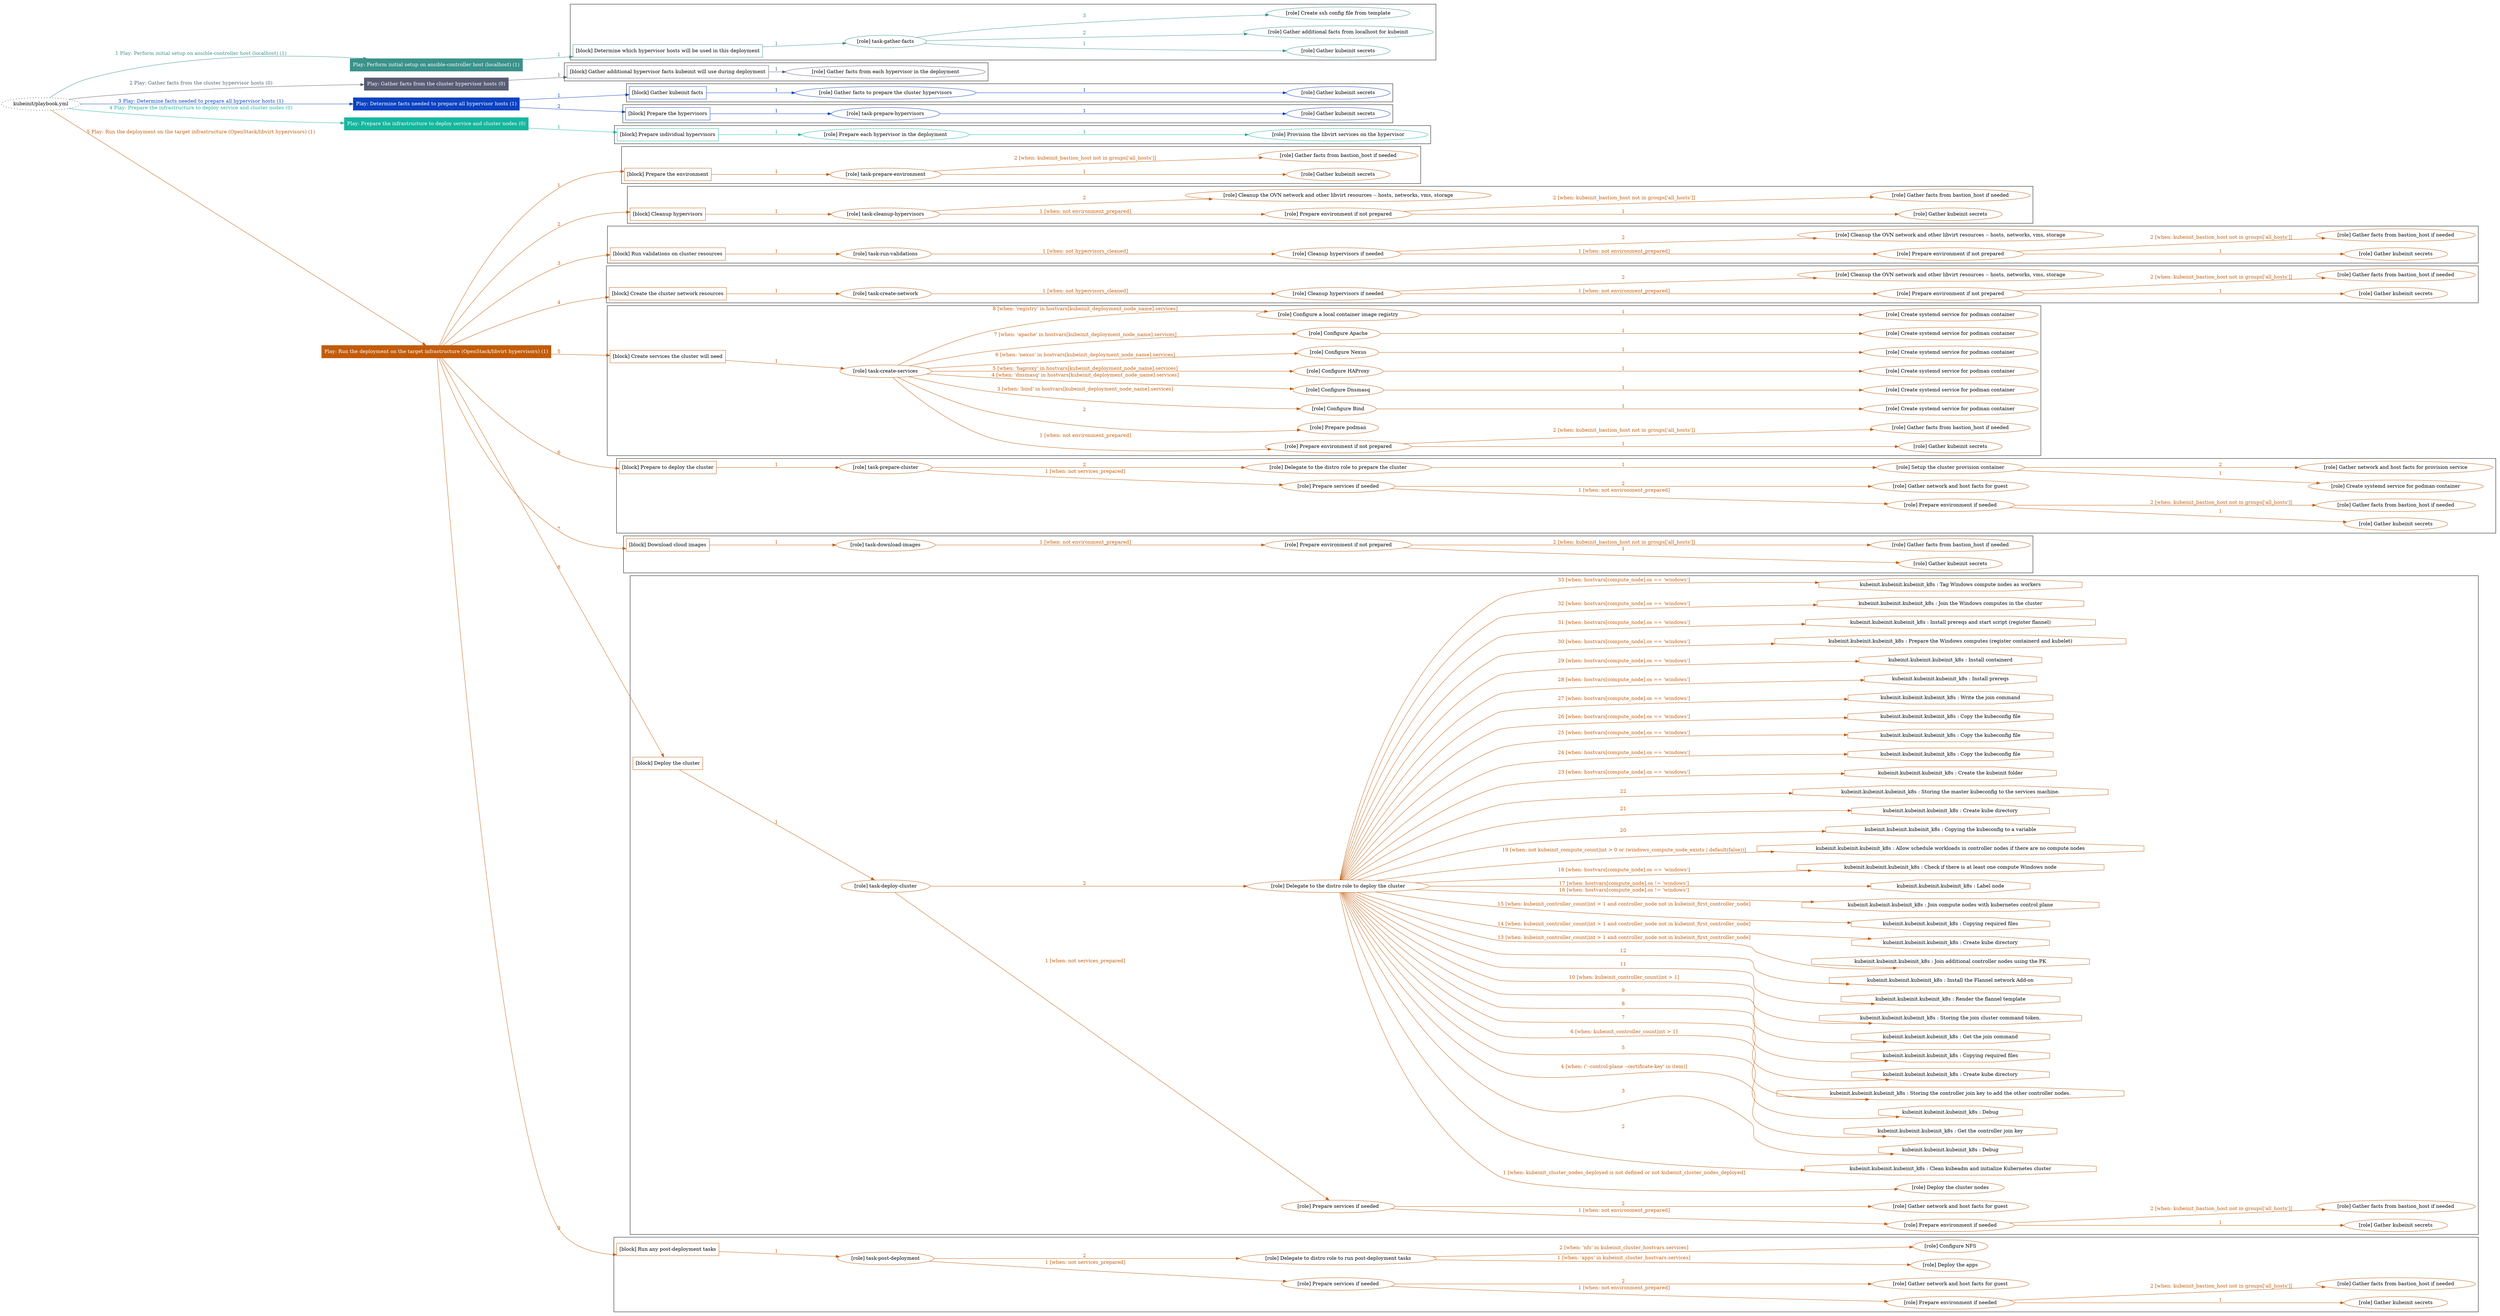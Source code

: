 digraph {
	graph [concentrate=true ordering=in rankdir=LR ratio=fill]
	edge [esep=5 sep=10]
	"kubeinit/playbook.yml" [URL="/home/runner/work/kubeinit/kubeinit/kubeinit/playbook.yml" id=playbook_ceb77a03 style=dotted]
	"kubeinit/playbook.yml" -> play_1f0ccbaa [label="1 Play: Perform initial setup on ansible-controller host (localhost) (1)" color="#3a928a" fontcolor="#3a928a" id=edge_play_1f0ccbaa labeltooltip="1 Play: Perform initial setup on ansible-controller host (localhost) (1)" tooltip="1 Play: Perform initial setup on ansible-controller host (localhost) (1)"]
	subgraph "Play: Perform initial setup on ansible-controller host (localhost) (1)" {
		play_1f0ccbaa [label="Play: Perform initial setup on ansible-controller host (localhost) (1)" URL="/home/runner/work/kubeinit/kubeinit/kubeinit/playbook.yml" color="#3a928a" fontcolor="#ffffff" id=play_1f0ccbaa shape=box style=filled tooltip=localhost]
		play_1f0ccbaa -> block_2eafb5ae [label=1 color="#3a928a" fontcolor="#3a928a" id=edge_block_2eafb5ae labeltooltip=1 tooltip=1]
		subgraph cluster_block_2eafb5ae {
			block_2eafb5ae [label="[block] Determine which hypervisor hosts will be used in this deployment" URL="/home/runner/work/kubeinit/kubeinit/kubeinit/playbook.yml" color="#3a928a" id=block_2eafb5ae labeltooltip="Determine which hypervisor hosts will be used in this deployment" shape=box tooltip="Determine which hypervisor hosts will be used in this deployment"]
			block_2eafb5ae -> role_c15a3266 [label="1 " color="#3a928a" fontcolor="#3a928a" id=edge_role_c15a3266 labeltooltip="1 " tooltip="1 "]
			subgraph "task-gather-facts" {
				role_c15a3266 [label="[role] task-gather-facts" URL="/home/runner/work/kubeinit/kubeinit/kubeinit/playbook.yml" color="#3a928a" id=role_c15a3266 tooltip="task-gather-facts"]
				role_c15a3266 -> role_75dc95bd [label="1 " color="#3a928a" fontcolor="#3a928a" id=edge_role_75dc95bd labeltooltip="1 " tooltip="1 "]
				subgraph "Gather kubeinit secrets" {
					role_75dc95bd [label="[role] Gather kubeinit secrets" URL="/home/runner/.ansible/collections/ansible_collections/kubeinit/kubeinit/roles/kubeinit_prepare/tasks/build_hypervisors_group.yml" color="#3a928a" id=role_75dc95bd tooltip="Gather kubeinit secrets"]
				}
				role_c15a3266 -> role_e34b3513 [label="2 " color="#3a928a" fontcolor="#3a928a" id=edge_role_e34b3513 labeltooltip="2 " tooltip="2 "]
				subgraph "Gather additional facts from localhost for kubeinit" {
					role_e34b3513 [label="[role] Gather additional facts from localhost for kubeinit" URL="/home/runner/.ansible/collections/ansible_collections/kubeinit/kubeinit/roles/kubeinit_prepare/tasks/build_hypervisors_group.yml" color="#3a928a" id=role_e34b3513 tooltip="Gather additional facts from localhost for kubeinit"]
				}
				role_c15a3266 -> role_8a7c96b1 [label="3 " color="#3a928a" fontcolor="#3a928a" id=edge_role_8a7c96b1 labeltooltip="3 " tooltip="3 "]
				subgraph "Create ssh config file from template" {
					role_8a7c96b1 [label="[role] Create ssh config file from template" URL="/home/runner/.ansible/collections/ansible_collections/kubeinit/kubeinit/roles/kubeinit_prepare/tasks/build_hypervisors_group.yml" color="#3a928a" id=role_8a7c96b1 tooltip="Create ssh config file from template"]
				}
			}
		}
	}
	"kubeinit/playbook.yml" -> play_b1818d3f [label="2 Play: Gather facts from the cluster hypervisor hosts (0)" color="#585d74" fontcolor="#585d74" id=edge_play_b1818d3f labeltooltip="2 Play: Gather facts from the cluster hypervisor hosts (0)" tooltip="2 Play: Gather facts from the cluster hypervisor hosts (0)"]
	subgraph "Play: Gather facts from the cluster hypervisor hosts (0)" {
		play_b1818d3f [label="Play: Gather facts from the cluster hypervisor hosts (0)" URL="/home/runner/work/kubeinit/kubeinit/kubeinit/playbook.yml" color="#585d74" fontcolor="#ffffff" id=play_b1818d3f shape=box style=filled tooltip="Play: Gather facts from the cluster hypervisor hosts (0)"]
		play_b1818d3f -> block_f7ffd2f4 [label=1 color="#585d74" fontcolor="#585d74" id=edge_block_f7ffd2f4 labeltooltip=1 tooltip=1]
		subgraph cluster_block_f7ffd2f4 {
			block_f7ffd2f4 [label="[block] Gather additional hypervisor facts kubeinit will use during deployment" URL="/home/runner/work/kubeinit/kubeinit/kubeinit/playbook.yml" color="#585d74" id=block_f7ffd2f4 labeltooltip="Gather additional hypervisor facts kubeinit will use during deployment" shape=box tooltip="Gather additional hypervisor facts kubeinit will use during deployment"]
			block_f7ffd2f4 -> role_9ff2b43d [label="1 " color="#585d74" fontcolor="#585d74" id=edge_role_9ff2b43d labeltooltip="1 " tooltip="1 "]
			subgraph "Gather facts from each hypervisor in the deployment" {
				role_9ff2b43d [label="[role] Gather facts from each hypervisor in the deployment" URL="/home/runner/work/kubeinit/kubeinit/kubeinit/playbook.yml" color="#585d74" id=role_9ff2b43d tooltip="Gather facts from each hypervisor in the deployment"]
			}
		}
	}
	"kubeinit/playbook.yml" -> play_11b84220 [label="3 Play: Determine facts needed to prepare all hypervisor hosts (1)" color="#0a42c2" fontcolor="#0a42c2" id=edge_play_11b84220 labeltooltip="3 Play: Determine facts needed to prepare all hypervisor hosts (1)" tooltip="3 Play: Determine facts needed to prepare all hypervisor hosts (1)"]
	subgraph "Play: Determine facts needed to prepare all hypervisor hosts (1)" {
		play_11b84220 [label="Play: Determine facts needed to prepare all hypervisor hosts (1)" URL="/home/runner/work/kubeinit/kubeinit/kubeinit/playbook.yml" color="#0a42c2" fontcolor="#ffffff" id=play_11b84220 shape=box style=filled tooltip=localhost]
		play_11b84220 -> block_0eb0190c [label=1 color="#0a42c2" fontcolor="#0a42c2" id=edge_block_0eb0190c labeltooltip=1 tooltip=1]
		subgraph cluster_block_0eb0190c {
			block_0eb0190c [label="[block] Gather kubeinit facts" URL="/home/runner/work/kubeinit/kubeinit/kubeinit/playbook.yml" color="#0a42c2" id=block_0eb0190c labeltooltip="Gather kubeinit facts" shape=box tooltip="Gather kubeinit facts"]
			block_0eb0190c -> role_684ce94f [label="1 " color="#0a42c2" fontcolor="#0a42c2" id=edge_role_684ce94f labeltooltip="1 " tooltip="1 "]
			subgraph "Gather facts to prepare the cluster hypervisors" {
				role_684ce94f [label="[role] Gather facts to prepare the cluster hypervisors" URL="/home/runner/work/kubeinit/kubeinit/kubeinit/playbook.yml" color="#0a42c2" id=role_684ce94f tooltip="Gather facts to prepare the cluster hypervisors"]
				role_684ce94f -> role_94e5c6b5 [label="1 " color="#0a42c2" fontcolor="#0a42c2" id=edge_role_94e5c6b5 labeltooltip="1 " tooltip="1 "]
				subgraph "Gather kubeinit secrets" {
					role_94e5c6b5 [label="[role] Gather kubeinit secrets" URL="/home/runner/.ansible/collections/ansible_collections/kubeinit/kubeinit/roles/kubeinit_prepare/tasks/gather_kubeinit_facts.yml" color="#0a42c2" id=role_94e5c6b5 tooltip="Gather kubeinit secrets"]
				}
			}
		}
		play_11b84220 -> block_e18b45c8 [label=2 color="#0a42c2" fontcolor="#0a42c2" id=edge_block_e18b45c8 labeltooltip=2 tooltip=2]
		subgraph cluster_block_e18b45c8 {
			block_e18b45c8 [label="[block] Prepare the hypervisors" URL="/home/runner/work/kubeinit/kubeinit/kubeinit/playbook.yml" color="#0a42c2" id=block_e18b45c8 labeltooltip="Prepare the hypervisors" shape=box tooltip="Prepare the hypervisors"]
			block_e18b45c8 -> role_6b8dc2fc [label="1 " color="#0a42c2" fontcolor="#0a42c2" id=edge_role_6b8dc2fc labeltooltip="1 " tooltip="1 "]
			subgraph "task-prepare-hypervisors" {
				role_6b8dc2fc [label="[role] task-prepare-hypervisors" URL="/home/runner/work/kubeinit/kubeinit/kubeinit/playbook.yml" color="#0a42c2" id=role_6b8dc2fc tooltip="task-prepare-hypervisors"]
				role_6b8dc2fc -> role_72e893aa [label="1 " color="#0a42c2" fontcolor="#0a42c2" id=edge_role_72e893aa labeltooltip="1 " tooltip="1 "]
				subgraph "Gather kubeinit secrets" {
					role_72e893aa [label="[role] Gather kubeinit secrets" URL="/home/runner/.ansible/collections/ansible_collections/kubeinit/kubeinit/roles/kubeinit_prepare/tasks/gather_kubeinit_facts.yml" color="#0a42c2" id=role_72e893aa tooltip="Gather kubeinit secrets"]
				}
			}
		}
	}
	"kubeinit/playbook.yml" -> play_26fc9a34 [label="4 Play: Prepare the infrastructure to deploy service and cluster nodes (0)" color="#16b69e" fontcolor="#16b69e" id=edge_play_26fc9a34 labeltooltip="4 Play: Prepare the infrastructure to deploy service and cluster nodes (0)" tooltip="4 Play: Prepare the infrastructure to deploy service and cluster nodes (0)"]
	subgraph "Play: Prepare the infrastructure to deploy service and cluster nodes (0)" {
		play_26fc9a34 [label="Play: Prepare the infrastructure to deploy service and cluster nodes (0)" URL="/home/runner/work/kubeinit/kubeinit/kubeinit/playbook.yml" color="#16b69e" fontcolor="#ffffff" id=play_26fc9a34 shape=box style=filled tooltip="Play: Prepare the infrastructure to deploy service and cluster nodes (0)"]
		play_26fc9a34 -> block_ed03bfbc [label=1 color="#16b69e" fontcolor="#16b69e" id=edge_block_ed03bfbc labeltooltip=1 tooltip=1]
		subgraph cluster_block_ed03bfbc {
			block_ed03bfbc [label="[block] Prepare individual hypervisors" URL="/home/runner/work/kubeinit/kubeinit/kubeinit/playbook.yml" color="#16b69e" id=block_ed03bfbc labeltooltip="Prepare individual hypervisors" shape=box tooltip="Prepare individual hypervisors"]
			block_ed03bfbc -> role_ec434556 [label="1 " color="#16b69e" fontcolor="#16b69e" id=edge_role_ec434556 labeltooltip="1 " tooltip="1 "]
			subgraph "Prepare each hypervisor in the deployment" {
				role_ec434556 [label="[role] Prepare each hypervisor in the deployment" URL="/home/runner/work/kubeinit/kubeinit/kubeinit/playbook.yml" color="#16b69e" id=role_ec434556 tooltip="Prepare each hypervisor in the deployment"]
				role_ec434556 -> role_6a1bf298 [label="1 " color="#16b69e" fontcolor="#16b69e" id=edge_role_6a1bf298 labeltooltip="1 " tooltip="1 "]
				subgraph "Provision the libvirt services on the hypervisor" {
					role_6a1bf298 [label="[role] Provision the libvirt services on the hypervisor" URL="/home/runner/.ansible/collections/ansible_collections/kubeinit/kubeinit/roles/kubeinit_prepare/tasks/prepare_hypervisor.yml" color="#16b69e" id=role_6a1bf298 tooltip="Provision the libvirt services on the hypervisor"]
				}
			}
		}
	}
	"kubeinit/playbook.yml" -> play_285fa340 [label="5 Play: Run the deployment on the target infrastructure (OpenStack/libvirt hypervisors) (1)" color="#c25c0a" fontcolor="#c25c0a" id=edge_play_285fa340 labeltooltip="5 Play: Run the deployment on the target infrastructure (OpenStack/libvirt hypervisors) (1)" tooltip="5 Play: Run the deployment on the target infrastructure (OpenStack/libvirt hypervisors) (1)"]
	subgraph "Play: Run the deployment on the target infrastructure (OpenStack/libvirt hypervisors) (1)" {
		play_285fa340 [label="Play: Run the deployment on the target infrastructure (OpenStack/libvirt hypervisors) (1)" URL="/home/runner/work/kubeinit/kubeinit/kubeinit/playbook.yml" color="#c25c0a" fontcolor="#ffffff" id=play_285fa340 shape=box style=filled tooltip=localhost]
		play_285fa340 -> block_4b487ab7 [label=1 color="#c25c0a" fontcolor="#c25c0a" id=edge_block_4b487ab7 labeltooltip=1 tooltip=1]
		subgraph cluster_block_4b487ab7 {
			block_4b487ab7 [label="[block] Prepare the environment" URL="/home/runner/work/kubeinit/kubeinit/kubeinit/playbook.yml" color="#c25c0a" id=block_4b487ab7 labeltooltip="Prepare the environment" shape=box tooltip="Prepare the environment"]
			block_4b487ab7 -> role_a1b84b25 [label="1 " color="#c25c0a" fontcolor="#c25c0a" id=edge_role_a1b84b25 labeltooltip="1 " tooltip="1 "]
			subgraph "task-prepare-environment" {
				role_a1b84b25 [label="[role] task-prepare-environment" URL="/home/runner/work/kubeinit/kubeinit/kubeinit/playbook.yml" color="#c25c0a" id=role_a1b84b25 tooltip="task-prepare-environment"]
				role_a1b84b25 -> role_2bd17d7b [label="1 " color="#c25c0a" fontcolor="#c25c0a" id=edge_role_2bd17d7b labeltooltip="1 " tooltip="1 "]
				subgraph "Gather kubeinit secrets" {
					role_2bd17d7b [label="[role] Gather kubeinit secrets" URL="/home/runner/.ansible/collections/ansible_collections/kubeinit/kubeinit/roles/kubeinit_prepare/tasks/gather_kubeinit_facts.yml" color="#c25c0a" id=role_2bd17d7b tooltip="Gather kubeinit secrets"]
				}
				role_a1b84b25 -> role_8269b171 [label="2 [when: kubeinit_bastion_host not in groups['all_hosts']]" color="#c25c0a" fontcolor="#c25c0a" id=edge_role_8269b171 labeltooltip="2 [when: kubeinit_bastion_host not in groups['all_hosts']]" tooltip="2 [when: kubeinit_bastion_host not in groups['all_hosts']]"]
				subgraph "Gather facts from bastion_host if needed" {
					role_8269b171 [label="[role] Gather facts from bastion_host if needed" URL="/home/runner/.ansible/collections/ansible_collections/kubeinit/kubeinit/roles/kubeinit_prepare/tasks/main.yml" color="#c25c0a" id=role_8269b171 tooltip="Gather facts from bastion_host if needed"]
				}
			}
		}
		play_285fa340 -> block_fadc6fbb [label=2 color="#c25c0a" fontcolor="#c25c0a" id=edge_block_fadc6fbb labeltooltip=2 tooltip=2]
		subgraph cluster_block_fadc6fbb {
			block_fadc6fbb [label="[block] Cleanup hypervisors" URL="/home/runner/work/kubeinit/kubeinit/kubeinit/playbook.yml" color="#c25c0a" id=block_fadc6fbb labeltooltip="Cleanup hypervisors" shape=box tooltip="Cleanup hypervisors"]
			block_fadc6fbb -> role_69d74cea [label="1 " color="#c25c0a" fontcolor="#c25c0a" id=edge_role_69d74cea labeltooltip="1 " tooltip="1 "]
			subgraph "task-cleanup-hypervisors" {
				role_69d74cea [label="[role] task-cleanup-hypervisors" URL="/home/runner/work/kubeinit/kubeinit/kubeinit/playbook.yml" color="#c25c0a" id=role_69d74cea tooltip="task-cleanup-hypervisors"]
				role_69d74cea -> role_4333aa6f [label="1 [when: not environment_prepared]" color="#c25c0a" fontcolor="#c25c0a" id=edge_role_4333aa6f labeltooltip="1 [when: not environment_prepared]" tooltip="1 [when: not environment_prepared]"]
				subgraph "Prepare environment if not prepared" {
					role_4333aa6f [label="[role] Prepare environment if not prepared" URL="/home/runner/.ansible/collections/ansible_collections/kubeinit/kubeinit/roles/kubeinit_libvirt/tasks/cleanup_hypervisors.yml" color="#c25c0a" id=role_4333aa6f tooltip="Prepare environment if not prepared"]
					role_4333aa6f -> role_09d6f680 [label="1 " color="#c25c0a" fontcolor="#c25c0a" id=edge_role_09d6f680 labeltooltip="1 " tooltip="1 "]
					subgraph "Gather kubeinit secrets" {
						role_09d6f680 [label="[role] Gather kubeinit secrets" URL="/home/runner/.ansible/collections/ansible_collections/kubeinit/kubeinit/roles/kubeinit_prepare/tasks/gather_kubeinit_facts.yml" color="#c25c0a" id=role_09d6f680 tooltip="Gather kubeinit secrets"]
					}
					role_4333aa6f -> role_afd9fcfd [label="2 [when: kubeinit_bastion_host not in groups['all_hosts']]" color="#c25c0a" fontcolor="#c25c0a" id=edge_role_afd9fcfd labeltooltip="2 [when: kubeinit_bastion_host not in groups['all_hosts']]" tooltip="2 [when: kubeinit_bastion_host not in groups['all_hosts']]"]
					subgraph "Gather facts from bastion_host if needed" {
						role_afd9fcfd [label="[role] Gather facts from bastion_host if needed" URL="/home/runner/.ansible/collections/ansible_collections/kubeinit/kubeinit/roles/kubeinit_prepare/tasks/main.yml" color="#c25c0a" id=role_afd9fcfd tooltip="Gather facts from bastion_host if needed"]
					}
				}
				role_69d74cea -> role_f0ff880e [label="2 " color="#c25c0a" fontcolor="#c25c0a" id=edge_role_f0ff880e labeltooltip="2 " tooltip="2 "]
				subgraph "Cleanup the OVN network and other libvirt resources -- hosts, networks, vms, storage" {
					role_f0ff880e [label="[role] Cleanup the OVN network and other libvirt resources -- hosts, networks, vms, storage" URL="/home/runner/.ansible/collections/ansible_collections/kubeinit/kubeinit/roles/kubeinit_libvirt/tasks/cleanup_hypervisors.yml" color="#c25c0a" id=role_f0ff880e tooltip="Cleanup the OVN network and other libvirt resources -- hosts, networks, vms, storage"]
				}
			}
		}
		play_285fa340 -> block_69de08ba [label=3 color="#c25c0a" fontcolor="#c25c0a" id=edge_block_69de08ba labeltooltip=3 tooltip=3]
		subgraph cluster_block_69de08ba {
			block_69de08ba [label="[block] Run validations on cluster resources" URL="/home/runner/work/kubeinit/kubeinit/kubeinit/playbook.yml" color="#c25c0a" id=block_69de08ba labeltooltip="Run validations on cluster resources" shape=box tooltip="Run validations on cluster resources"]
			block_69de08ba -> role_f661cc19 [label="1 " color="#c25c0a" fontcolor="#c25c0a" id=edge_role_f661cc19 labeltooltip="1 " tooltip="1 "]
			subgraph "task-run-validations" {
				role_f661cc19 [label="[role] task-run-validations" URL="/home/runner/work/kubeinit/kubeinit/kubeinit/playbook.yml" color="#c25c0a" id=role_f661cc19 tooltip="task-run-validations"]
				role_f661cc19 -> role_7287f31e [label="1 [when: not hypervisors_cleaned]" color="#c25c0a" fontcolor="#c25c0a" id=edge_role_7287f31e labeltooltip="1 [when: not hypervisors_cleaned]" tooltip="1 [when: not hypervisors_cleaned]"]
				subgraph "Cleanup hypervisors if needed" {
					role_7287f31e [label="[role] Cleanup hypervisors if needed" URL="/home/runner/.ansible/collections/ansible_collections/kubeinit/kubeinit/roles/kubeinit_validations/tasks/main.yml" color="#c25c0a" id=role_7287f31e tooltip="Cleanup hypervisors if needed"]
					role_7287f31e -> role_a4b3717b [label="1 [when: not environment_prepared]" color="#c25c0a" fontcolor="#c25c0a" id=edge_role_a4b3717b labeltooltip="1 [when: not environment_prepared]" tooltip="1 [when: not environment_prepared]"]
					subgraph "Prepare environment if not prepared" {
						role_a4b3717b [label="[role] Prepare environment if not prepared" URL="/home/runner/.ansible/collections/ansible_collections/kubeinit/kubeinit/roles/kubeinit_libvirt/tasks/cleanup_hypervisors.yml" color="#c25c0a" id=role_a4b3717b tooltip="Prepare environment if not prepared"]
						role_a4b3717b -> role_c3695d6c [label="1 " color="#c25c0a" fontcolor="#c25c0a" id=edge_role_c3695d6c labeltooltip="1 " tooltip="1 "]
						subgraph "Gather kubeinit secrets" {
							role_c3695d6c [label="[role] Gather kubeinit secrets" URL="/home/runner/.ansible/collections/ansible_collections/kubeinit/kubeinit/roles/kubeinit_prepare/tasks/gather_kubeinit_facts.yml" color="#c25c0a" id=role_c3695d6c tooltip="Gather kubeinit secrets"]
						}
						role_a4b3717b -> role_849329df [label="2 [when: kubeinit_bastion_host not in groups['all_hosts']]" color="#c25c0a" fontcolor="#c25c0a" id=edge_role_849329df labeltooltip="2 [when: kubeinit_bastion_host not in groups['all_hosts']]" tooltip="2 [when: kubeinit_bastion_host not in groups['all_hosts']]"]
						subgraph "Gather facts from bastion_host if needed" {
							role_849329df [label="[role] Gather facts from bastion_host if needed" URL="/home/runner/.ansible/collections/ansible_collections/kubeinit/kubeinit/roles/kubeinit_prepare/tasks/main.yml" color="#c25c0a" id=role_849329df tooltip="Gather facts from bastion_host if needed"]
						}
					}
					role_7287f31e -> role_a5ea6178 [label="2 " color="#c25c0a" fontcolor="#c25c0a" id=edge_role_a5ea6178 labeltooltip="2 " tooltip="2 "]
					subgraph "Cleanup the OVN network and other libvirt resources -- hosts, networks, vms, storage" {
						role_a5ea6178 [label="[role] Cleanup the OVN network and other libvirt resources -- hosts, networks, vms, storage" URL="/home/runner/.ansible/collections/ansible_collections/kubeinit/kubeinit/roles/kubeinit_libvirt/tasks/cleanup_hypervisors.yml" color="#c25c0a" id=role_a5ea6178 tooltip="Cleanup the OVN network and other libvirt resources -- hosts, networks, vms, storage"]
					}
				}
			}
		}
		play_285fa340 -> block_793588de [label=4 color="#c25c0a" fontcolor="#c25c0a" id=edge_block_793588de labeltooltip=4 tooltip=4]
		subgraph cluster_block_793588de {
			block_793588de [label="[block] Create the cluster network resources" URL="/home/runner/work/kubeinit/kubeinit/kubeinit/playbook.yml" color="#c25c0a" id=block_793588de labeltooltip="Create the cluster network resources" shape=box tooltip="Create the cluster network resources"]
			block_793588de -> role_90d30f83 [label="1 " color="#c25c0a" fontcolor="#c25c0a" id=edge_role_90d30f83 labeltooltip="1 " tooltip="1 "]
			subgraph "task-create-network" {
				role_90d30f83 [label="[role] task-create-network" URL="/home/runner/work/kubeinit/kubeinit/kubeinit/playbook.yml" color="#c25c0a" id=role_90d30f83 tooltip="task-create-network"]
				role_90d30f83 -> role_2aaeaff1 [label="1 [when: not hypervisors_cleaned]" color="#c25c0a" fontcolor="#c25c0a" id=edge_role_2aaeaff1 labeltooltip="1 [when: not hypervisors_cleaned]" tooltip="1 [when: not hypervisors_cleaned]"]
				subgraph "Cleanup hypervisors if needed" {
					role_2aaeaff1 [label="[role] Cleanup hypervisors if needed" URL="/home/runner/.ansible/collections/ansible_collections/kubeinit/kubeinit/roles/kubeinit_libvirt/tasks/create_network.yml" color="#c25c0a" id=role_2aaeaff1 tooltip="Cleanup hypervisors if needed"]
					role_2aaeaff1 -> role_575459bf [label="1 [when: not environment_prepared]" color="#c25c0a" fontcolor="#c25c0a" id=edge_role_575459bf labeltooltip="1 [when: not environment_prepared]" tooltip="1 [when: not environment_prepared]"]
					subgraph "Prepare environment if not prepared" {
						role_575459bf [label="[role] Prepare environment if not prepared" URL="/home/runner/.ansible/collections/ansible_collections/kubeinit/kubeinit/roles/kubeinit_libvirt/tasks/cleanup_hypervisors.yml" color="#c25c0a" id=role_575459bf tooltip="Prepare environment if not prepared"]
						role_575459bf -> role_de1f11f3 [label="1 " color="#c25c0a" fontcolor="#c25c0a" id=edge_role_de1f11f3 labeltooltip="1 " tooltip="1 "]
						subgraph "Gather kubeinit secrets" {
							role_de1f11f3 [label="[role] Gather kubeinit secrets" URL="/home/runner/.ansible/collections/ansible_collections/kubeinit/kubeinit/roles/kubeinit_prepare/tasks/gather_kubeinit_facts.yml" color="#c25c0a" id=role_de1f11f3 tooltip="Gather kubeinit secrets"]
						}
						role_575459bf -> role_7dc1f9fa [label="2 [when: kubeinit_bastion_host not in groups['all_hosts']]" color="#c25c0a" fontcolor="#c25c0a" id=edge_role_7dc1f9fa labeltooltip="2 [when: kubeinit_bastion_host not in groups['all_hosts']]" tooltip="2 [when: kubeinit_bastion_host not in groups['all_hosts']]"]
						subgraph "Gather facts from bastion_host if needed" {
							role_7dc1f9fa [label="[role] Gather facts from bastion_host if needed" URL="/home/runner/.ansible/collections/ansible_collections/kubeinit/kubeinit/roles/kubeinit_prepare/tasks/main.yml" color="#c25c0a" id=role_7dc1f9fa tooltip="Gather facts from bastion_host if needed"]
						}
					}
					role_2aaeaff1 -> role_2c185714 [label="2 " color="#c25c0a" fontcolor="#c25c0a" id=edge_role_2c185714 labeltooltip="2 " tooltip="2 "]
					subgraph "Cleanup the OVN network and other libvirt resources -- hosts, networks, vms, storage" {
						role_2c185714 [label="[role] Cleanup the OVN network and other libvirt resources -- hosts, networks, vms, storage" URL="/home/runner/.ansible/collections/ansible_collections/kubeinit/kubeinit/roles/kubeinit_libvirt/tasks/cleanup_hypervisors.yml" color="#c25c0a" id=role_2c185714 tooltip="Cleanup the OVN network and other libvirt resources -- hosts, networks, vms, storage"]
					}
				}
			}
		}
		play_285fa340 -> block_39ddace0 [label=5 color="#c25c0a" fontcolor="#c25c0a" id=edge_block_39ddace0 labeltooltip=5 tooltip=5]
		subgraph cluster_block_39ddace0 {
			block_39ddace0 [label="[block] Create services the cluster will need" URL="/home/runner/work/kubeinit/kubeinit/kubeinit/playbook.yml" color="#c25c0a" id=block_39ddace0 labeltooltip="Create services the cluster will need" shape=box tooltip="Create services the cluster will need"]
			block_39ddace0 -> role_28f895a7 [label="1 " color="#c25c0a" fontcolor="#c25c0a" id=edge_role_28f895a7 labeltooltip="1 " tooltip="1 "]
			subgraph "task-create-services" {
				role_28f895a7 [label="[role] task-create-services" URL="/home/runner/work/kubeinit/kubeinit/kubeinit/playbook.yml" color="#c25c0a" id=role_28f895a7 tooltip="task-create-services"]
				role_28f895a7 -> role_3007a7d7 [label="1 [when: not environment_prepared]" color="#c25c0a" fontcolor="#c25c0a" id=edge_role_3007a7d7 labeltooltip="1 [when: not environment_prepared]" tooltip="1 [when: not environment_prepared]"]
				subgraph "Prepare environment if not prepared" {
					role_3007a7d7 [label="[role] Prepare environment if not prepared" URL="/home/runner/.ansible/collections/ansible_collections/kubeinit/kubeinit/roles/kubeinit_services/tasks/main.yml" color="#c25c0a" id=role_3007a7d7 tooltip="Prepare environment if not prepared"]
					role_3007a7d7 -> role_24ca6880 [label="1 " color="#c25c0a" fontcolor="#c25c0a" id=edge_role_24ca6880 labeltooltip="1 " tooltip="1 "]
					subgraph "Gather kubeinit secrets" {
						role_24ca6880 [label="[role] Gather kubeinit secrets" URL="/home/runner/.ansible/collections/ansible_collections/kubeinit/kubeinit/roles/kubeinit_prepare/tasks/gather_kubeinit_facts.yml" color="#c25c0a" id=role_24ca6880 tooltip="Gather kubeinit secrets"]
					}
					role_3007a7d7 -> role_14b9ab39 [label="2 [when: kubeinit_bastion_host not in groups['all_hosts']]" color="#c25c0a" fontcolor="#c25c0a" id=edge_role_14b9ab39 labeltooltip="2 [when: kubeinit_bastion_host not in groups['all_hosts']]" tooltip="2 [when: kubeinit_bastion_host not in groups['all_hosts']]"]
					subgraph "Gather facts from bastion_host if needed" {
						role_14b9ab39 [label="[role] Gather facts from bastion_host if needed" URL="/home/runner/.ansible/collections/ansible_collections/kubeinit/kubeinit/roles/kubeinit_prepare/tasks/main.yml" color="#c25c0a" id=role_14b9ab39 tooltip="Gather facts from bastion_host if needed"]
					}
				}
				role_28f895a7 -> role_0ebed95b [label="2 " color="#c25c0a" fontcolor="#c25c0a" id=edge_role_0ebed95b labeltooltip="2 " tooltip="2 "]
				subgraph "Prepare podman" {
					role_0ebed95b [label="[role] Prepare podman" URL="/home/runner/.ansible/collections/ansible_collections/kubeinit/kubeinit/roles/kubeinit_services/tasks/00_create_service_pod.yml" color="#c25c0a" id=role_0ebed95b tooltip="Prepare podman"]
				}
				role_28f895a7 -> role_e1cf80c9 [label="3 [when: 'bind' in hostvars[kubeinit_deployment_node_name].services]" color="#c25c0a" fontcolor="#c25c0a" id=edge_role_e1cf80c9 labeltooltip="3 [when: 'bind' in hostvars[kubeinit_deployment_node_name].services]" tooltip="3 [when: 'bind' in hostvars[kubeinit_deployment_node_name].services]"]
				subgraph "Configure Bind" {
					role_e1cf80c9 [label="[role] Configure Bind" URL="/home/runner/.ansible/collections/ansible_collections/kubeinit/kubeinit/roles/kubeinit_services/tasks/start_services_containers.yml" color="#c25c0a" id=role_e1cf80c9 tooltip="Configure Bind"]
					role_e1cf80c9 -> role_94a6f893 [label="1 " color="#c25c0a" fontcolor="#c25c0a" id=edge_role_94a6f893 labeltooltip="1 " tooltip="1 "]
					subgraph "Create systemd service for podman container" {
						role_94a6f893 [label="[role] Create systemd service for podman container" URL="/home/runner/.ansible/collections/ansible_collections/kubeinit/kubeinit/roles/kubeinit_bind/tasks/main.yml" color="#c25c0a" id=role_94a6f893 tooltip="Create systemd service for podman container"]
					}
				}
				role_28f895a7 -> role_1e62fc8a [label="4 [when: 'dnsmasq' in hostvars[kubeinit_deployment_node_name].services]" color="#c25c0a" fontcolor="#c25c0a" id=edge_role_1e62fc8a labeltooltip="4 [when: 'dnsmasq' in hostvars[kubeinit_deployment_node_name].services]" tooltip="4 [when: 'dnsmasq' in hostvars[kubeinit_deployment_node_name].services]"]
				subgraph "Configure Dnsmasq" {
					role_1e62fc8a [label="[role] Configure Dnsmasq" URL="/home/runner/.ansible/collections/ansible_collections/kubeinit/kubeinit/roles/kubeinit_services/tasks/start_services_containers.yml" color="#c25c0a" id=role_1e62fc8a tooltip="Configure Dnsmasq"]
					role_1e62fc8a -> role_9b9b4ac8 [label="1 " color="#c25c0a" fontcolor="#c25c0a" id=edge_role_9b9b4ac8 labeltooltip="1 " tooltip="1 "]
					subgraph "Create systemd service for podman container" {
						role_9b9b4ac8 [label="[role] Create systemd service for podman container" URL="/home/runner/.ansible/collections/ansible_collections/kubeinit/kubeinit/roles/kubeinit_dnsmasq/tasks/main.yml" color="#c25c0a" id=role_9b9b4ac8 tooltip="Create systemd service for podman container"]
					}
				}
				role_28f895a7 -> role_ec41f1d9 [label="5 [when: 'haproxy' in hostvars[kubeinit_deployment_node_name].services]" color="#c25c0a" fontcolor="#c25c0a" id=edge_role_ec41f1d9 labeltooltip="5 [when: 'haproxy' in hostvars[kubeinit_deployment_node_name].services]" tooltip="5 [when: 'haproxy' in hostvars[kubeinit_deployment_node_name].services]"]
				subgraph "Configure HAProxy" {
					role_ec41f1d9 [label="[role] Configure HAProxy" URL="/home/runner/.ansible/collections/ansible_collections/kubeinit/kubeinit/roles/kubeinit_services/tasks/start_services_containers.yml" color="#c25c0a" id=role_ec41f1d9 tooltip="Configure HAProxy"]
					role_ec41f1d9 -> role_08a946f6 [label="1 " color="#c25c0a" fontcolor="#c25c0a" id=edge_role_08a946f6 labeltooltip="1 " tooltip="1 "]
					subgraph "Create systemd service for podman container" {
						role_08a946f6 [label="[role] Create systemd service for podman container" URL="/home/runner/.ansible/collections/ansible_collections/kubeinit/kubeinit/roles/kubeinit_haproxy/tasks/main.yml" color="#c25c0a" id=role_08a946f6 tooltip="Create systemd service for podman container"]
					}
				}
				role_28f895a7 -> role_d66d7daa [label="6 [when: 'nexus' in hostvars[kubeinit_deployment_node_name].services]" color="#c25c0a" fontcolor="#c25c0a" id=edge_role_d66d7daa labeltooltip="6 [when: 'nexus' in hostvars[kubeinit_deployment_node_name].services]" tooltip="6 [when: 'nexus' in hostvars[kubeinit_deployment_node_name].services]"]
				subgraph "Configure Nexus" {
					role_d66d7daa [label="[role] Configure Nexus" URL="/home/runner/.ansible/collections/ansible_collections/kubeinit/kubeinit/roles/kubeinit_services/tasks/start_services_containers.yml" color="#c25c0a" id=role_d66d7daa tooltip="Configure Nexus"]
					role_d66d7daa -> role_a6175542 [label="1 " color="#c25c0a" fontcolor="#c25c0a" id=edge_role_a6175542 labeltooltip="1 " tooltip="1 "]
					subgraph "Create systemd service for podman container" {
						role_a6175542 [label="[role] Create systemd service for podman container" URL="/home/runner/.ansible/collections/ansible_collections/kubeinit/kubeinit/roles/kubeinit_nexus/tasks/main.yml" color="#c25c0a" id=role_a6175542 tooltip="Create systemd service for podman container"]
					}
				}
				role_28f895a7 -> role_ea26c584 [label="7 [when: 'apache' in hostvars[kubeinit_deployment_node_name].services]" color="#c25c0a" fontcolor="#c25c0a" id=edge_role_ea26c584 labeltooltip="7 [when: 'apache' in hostvars[kubeinit_deployment_node_name].services]" tooltip="7 [when: 'apache' in hostvars[kubeinit_deployment_node_name].services]"]
				subgraph "Configure Apache" {
					role_ea26c584 [label="[role] Configure Apache" URL="/home/runner/.ansible/collections/ansible_collections/kubeinit/kubeinit/roles/kubeinit_services/tasks/start_services_containers.yml" color="#c25c0a" id=role_ea26c584 tooltip="Configure Apache"]
					role_ea26c584 -> role_1fe4a79e [label="1 " color="#c25c0a" fontcolor="#c25c0a" id=edge_role_1fe4a79e labeltooltip="1 " tooltip="1 "]
					subgraph "Create systemd service for podman container" {
						role_1fe4a79e [label="[role] Create systemd service for podman container" URL="/home/runner/.ansible/collections/ansible_collections/kubeinit/kubeinit/roles/kubeinit_apache/tasks/main.yml" color="#c25c0a" id=role_1fe4a79e tooltip="Create systemd service for podman container"]
					}
				}
				role_28f895a7 -> role_d97c6632 [label="8 [when: 'registry' in hostvars[kubeinit_deployment_node_name].services]" color="#c25c0a" fontcolor="#c25c0a" id=edge_role_d97c6632 labeltooltip="8 [when: 'registry' in hostvars[kubeinit_deployment_node_name].services]" tooltip="8 [when: 'registry' in hostvars[kubeinit_deployment_node_name].services]"]
				subgraph "Configure a local container image registry" {
					role_d97c6632 [label="[role] Configure a local container image registry" URL="/home/runner/.ansible/collections/ansible_collections/kubeinit/kubeinit/roles/kubeinit_services/tasks/start_services_containers.yml" color="#c25c0a" id=role_d97c6632 tooltip="Configure a local container image registry"]
					role_d97c6632 -> role_1fbba70d [label="1 " color="#c25c0a" fontcolor="#c25c0a" id=edge_role_1fbba70d labeltooltip="1 " tooltip="1 "]
					subgraph "Create systemd service for podman container" {
						role_1fbba70d [label="[role] Create systemd service for podman container" URL="/home/runner/.ansible/collections/ansible_collections/kubeinit/kubeinit/roles/kubeinit_registry/tasks/main.yml" color="#c25c0a" id=role_1fbba70d tooltip="Create systemd service for podman container"]
					}
				}
			}
		}
		play_285fa340 -> block_393ab9d4 [label=6 color="#c25c0a" fontcolor="#c25c0a" id=edge_block_393ab9d4 labeltooltip=6 tooltip=6]
		subgraph cluster_block_393ab9d4 {
			block_393ab9d4 [label="[block] Prepare to deploy the cluster" URL="/home/runner/work/kubeinit/kubeinit/kubeinit/playbook.yml" color="#c25c0a" id=block_393ab9d4 labeltooltip="Prepare to deploy the cluster" shape=box tooltip="Prepare to deploy the cluster"]
			block_393ab9d4 -> role_c4d8822e [label="1 " color="#c25c0a" fontcolor="#c25c0a" id=edge_role_c4d8822e labeltooltip="1 " tooltip="1 "]
			subgraph "task-prepare-cluster" {
				role_c4d8822e [label="[role] task-prepare-cluster" URL="/home/runner/work/kubeinit/kubeinit/kubeinit/playbook.yml" color="#c25c0a" id=role_c4d8822e tooltip="task-prepare-cluster"]
				role_c4d8822e -> role_1ab75d4f [label="1 [when: not services_prepared]" color="#c25c0a" fontcolor="#c25c0a" id=edge_role_1ab75d4f labeltooltip="1 [when: not services_prepared]" tooltip="1 [when: not services_prepared]"]
				subgraph "Prepare services if needed" {
					role_1ab75d4f [label="[role] Prepare services if needed" URL="/home/runner/.ansible/collections/ansible_collections/kubeinit/kubeinit/roles/kubeinit_prepare/tasks/prepare_cluster.yml" color="#c25c0a" id=role_1ab75d4f tooltip="Prepare services if needed"]
					role_1ab75d4f -> role_7107c1e2 [label="1 [when: not environment_prepared]" color="#c25c0a" fontcolor="#c25c0a" id=edge_role_7107c1e2 labeltooltip="1 [when: not environment_prepared]" tooltip="1 [when: not environment_prepared]"]
					subgraph "Prepare environment if needed" {
						role_7107c1e2 [label="[role] Prepare environment if needed" URL="/home/runner/.ansible/collections/ansible_collections/kubeinit/kubeinit/roles/kubeinit_services/tasks/prepare_services.yml" color="#c25c0a" id=role_7107c1e2 tooltip="Prepare environment if needed"]
						role_7107c1e2 -> role_8f6fd659 [label="1 " color="#c25c0a" fontcolor="#c25c0a" id=edge_role_8f6fd659 labeltooltip="1 " tooltip="1 "]
						subgraph "Gather kubeinit secrets" {
							role_8f6fd659 [label="[role] Gather kubeinit secrets" URL="/home/runner/.ansible/collections/ansible_collections/kubeinit/kubeinit/roles/kubeinit_prepare/tasks/gather_kubeinit_facts.yml" color="#c25c0a" id=role_8f6fd659 tooltip="Gather kubeinit secrets"]
						}
						role_7107c1e2 -> role_c4525034 [label="2 [when: kubeinit_bastion_host not in groups['all_hosts']]" color="#c25c0a" fontcolor="#c25c0a" id=edge_role_c4525034 labeltooltip="2 [when: kubeinit_bastion_host not in groups['all_hosts']]" tooltip="2 [when: kubeinit_bastion_host not in groups['all_hosts']]"]
						subgraph "Gather facts from bastion_host if needed" {
							role_c4525034 [label="[role] Gather facts from bastion_host if needed" URL="/home/runner/.ansible/collections/ansible_collections/kubeinit/kubeinit/roles/kubeinit_prepare/tasks/main.yml" color="#c25c0a" id=role_c4525034 tooltip="Gather facts from bastion_host if needed"]
						}
					}
					role_1ab75d4f -> role_f84852c6 [label="2 " color="#c25c0a" fontcolor="#c25c0a" id=edge_role_f84852c6 labeltooltip="2 " tooltip="2 "]
					subgraph "Gather network and host facts for guest" {
						role_f84852c6 [label="[role] Gather network and host facts for guest" URL="/home/runner/.ansible/collections/ansible_collections/kubeinit/kubeinit/roles/kubeinit_services/tasks/prepare_services.yml" color="#c25c0a" id=role_f84852c6 tooltip="Gather network and host facts for guest"]
					}
				}
				role_c4d8822e -> role_0968632b [label="2 " color="#c25c0a" fontcolor="#c25c0a" id=edge_role_0968632b labeltooltip="2 " tooltip="2 "]
				subgraph "Delegate to the distro role to prepare the cluster" {
					role_0968632b [label="[role] Delegate to the distro role to prepare the cluster" URL="/home/runner/.ansible/collections/ansible_collections/kubeinit/kubeinit/roles/kubeinit_prepare/tasks/prepare_cluster.yml" color="#c25c0a" id=role_0968632b tooltip="Delegate to the distro role to prepare the cluster"]
					role_0968632b -> role_f52dcb11 [label="1 " color="#c25c0a" fontcolor="#c25c0a" id=edge_role_f52dcb11 labeltooltip="1 " tooltip="1 "]
					subgraph "Setup the cluster provision container" {
						role_f52dcb11 [label="[role] Setup the cluster provision container" URL="/home/runner/.ansible/collections/ansible_collections/kubeinit/kubeinit/roles/kubeinit_k8s/tasks/prepare_cluster.yml" color="#c25c0a" id=role_f52dcb11 tooltip="Setup the cluster provision container"]
						role_f52dcb11 -> role_4a76d703 [label="1 " color="#c25c0a" fontcolor="#c25c0a" id=edge_role_4a76d703 labeltooltip="1 " tooltip="1 "]
						subgraph "Create systemd service for podman container" {
							role_4a76d703 [label="[role] Create systemd service for podman container" URL="/home/runner/.ansible/collections/ansible_collections/kubeinit/kubeinit/roles/kubeinit_services/tasks/create_provision_container.yml" color="#c25c0a" id=role_4a76d703 tooltip="Create systemd service for podman container"]
						}
						role_f52dcb11 -> role_77591ddc [label="2 " color="#c25c0a" fontcolor="#c25c0a" id=edge_role_77591ddc labeltooltip="2 " tooltip="2 "]
						subgraph "Gather network and host facts for provision service" {
							role_77591ddc [label="[role] Gather network and host facts for provision service" URL="/home/runner/.ansible/collections/ansible_collections/kubeinit/kubeinit/roles/kubeinit_services/tasks/create_provision_container.yml" color="#c25c0a" id=role_77591ddc tooltip="Gather network and host facts for provision service"]
						}
					}
				}
			}
		}
		play_285fa340 -> block_184a2cd7 [label=7 color="#c25c0a" fontcolor="#c25c0a" id=edge_block_184a2cd7 labeltooltip=7 tooltip=7]
		subgraph cluster_block_184a2cd7 {
			block_184a2cd7 [label="[block] Download cloud images" URL="/home/runner/work/kubeinit/kubeinit/kubeinit/playbook.yml" color="#c25c0a" id=block_184a2cd7 labeltooltip="Download cloud images" shape=box tooltip="Download cloud images"]
			block_184a2cd7 -> role_f3d00548 [label="1 " color="#c25c0a" fontcolor="#c25c0a" id=edge_role_f3d00548 labeltooltip="1 " tooltip="1 "]
			subgraph "task-download-images" {
				role_f3d00548 [label="[role] task-download-images" URL="/home/runner/work/kubeinit/kubeinit/kubeinit/playbook.yml" color="#c25c0a" id=role_f3d00548 tooltip="task-download-images"]
				role_f3d00548 -> role_42e0ab9f [label="1 [when: not environment_prepared]" color="#c25c0a" fontcolor="#c25c0a" id=edge_role_42e0ab9f labeltooltip="1 [when: not environment_prepared]" tooltip="1 [when: not environment_prepared]"]
				subgraph "Prepare environment if not prepared" {
					role_42e0ab9f [label="[role] Prepare environment if not prepared" URL="/home/runner/.ansible/collections/ansible_collections/kubeinit/kubeinit/roles/kubeinit_libvirt/tasks/download_cloud_images.yml" color="#c25c0a" id=role_42e0ab9f tooltip="Prepare environment if not prepared"]
					role_42e0ab9f -> role_c28319bf [label="1 " color="#c25c0a" fontcolor="#c25c0a" id=edge_role_c28319bf labeltooltip="1 " tooltip="1 "]
					subgraph "Gather kubeinit secrets" {
						role_c28319bf [label="[role] Gather kubeinit secrets" URL="/home/runner/.ansible/collections/ansible_collections/kubeinit/kubeinit/roles/kubeinit_prepare/tasks/gather_kubeinit_facts.yml" color="#c25c0a" id=role_c28319bf tooltip="Gather kubeinit secrets"]
					}
					role_42e0ab9f -> role_3c916b4d [label="2 [when: kubeinit_bastion_host not in groups['all_hosts']]" color="#c25c0a" fontcolor="#c25c0a" id=edge_role_3c916b4d labeltooltip="2 [when: kubeinit_bastion_host not in groups['all_hosts']]" tooltip="2 [when: kubeinit_bastion_host not in groups['all_hosts']]"]
					subgraph "Gather facts from bastion_host if needed" {
						role_3c916b4d [label="[role] Gather facts from bastion_host if needed" URL="/home/runner/.ansible/collections/ansible_collections/kubeinit/kubeinit/roles/kubeinit_prepare/tasks/main.yml" color="#c25c0a" id=role_3c916b4d tooltip="Gather facts from bastion_host if needed"]
					}
				}
			}
		}
		play_285fa340 -> block_11812806 [label=8 color="#c25c0a" fontcolor="#c25c0a" id=edge_block_11812806 labeltooltip=8 tooltip=8]
		subgraph cluster_block_11812806 {
			block_11812806 [label="[block] Deploy the cluster" URL="/home/runner/work/kubeinit/kubeinit/kubeinit/playbook.yml" color="#c25c0a" id=block_11812806 labeltooltip="Deploy the cluster" shape=box tooltip="Deploy the cluster"]
			block_11812806 -> role_b1f17df7 [label="1 " color="#c25c0a" fontcolor="#c25c0a" id=edge_role_b1f17df7 labeltooltip="1 " tooltip="1 "]
			subgraph "task-deploy-cluster" {
				role_b1f17df7 [label="[role] task-deploy-cluster" URL="/home/runner/work/kubeinit/kubeinit/kubeinit/playbook.yml" color="#c25c0a" id=role_b1f17df7 tooltip="task-deploy-cluster"]
				role_b1f17df7 -> role_1143c33b [label="1 [when: not services_prepared]" color="#c25c0a" fontcolor="#c25c0a" id=edge_role_1143c33b labeltooltip="1 [when: not services_prepared]" tooltip="1 [when: not services_prepared]"]
				subgraph "Prepare services if needed" {
					role_1143c33b [label="[role] Prepare services if needed" URL="/home/runner/.ansible/collections/ansible_collections/kubeinit/kubeinit/roles/kubeinit_prepare/tasks/deploy_cluster.yml" color="#c25c0a" id=role_1143c33b tooltip="Prepare services if needed"]
					role_1143c33b -> role_0d4bec78 [label="1 [when: not environment_prepared]" color="#c25c0a" fontcolor="#c25c0a" id=edge_role_0d4bec78 labeltooltip="1 [when: not environment_prepared]" tooltip="1 [when: not environment_prepared]"]
					subgraph "Prepare environment if needed" {
						role_0d4bec78 [label="[role] Prepare environment if needed" URL="/home/runner/.ansible/collections/ansible_collections/kubeinit/kubeinit/roles/kubeinit_services/tasks/prepare_services.yml" color="#c25c0a" id=role_0d4bec78 tooltip="Prepare environment if needed"]
						role_0d4bec78 -> role_bf1bf054 [label="1 " color="#c25c0a" fontcolor="#c25c0a" id=edge_role_bf1bf054 labeltooltip="1 " tooltip="1 "]
						subgraph "Gather kubeinit secrets" {
							role_bf1bf054 [label="[role] Gather kubeinit secrets" URL="/home/runner/.ansible/collections/ansible_collections/kubeinit/kubeinit/roles/kubeinit_prepare/tasks/gather_kubeinit_facts.yml" color="#c25c0a" id=role_bf1bf054 tooltip="Gather kubeinit secrets"]
						}
						role_0d4bec78 -> role_b105d36b [label="2 [when: kubeinit_bastion_host not in groups['all_hosts']]" color="#c25c0a" fontcolor="#c25c0a" id=edge_role_b105d36b labeltooltip="2 [when: kubeinit_bastion_host not in groups['all_hosts']]" tooltip="2 [when: kubeinit_bastion_host not in groups['all_hosts']]"]
						subgraph "Gather facts from bastion_host if needed" {
							role_b105d36b [label="[role] Gather facts from bastion_host if needed" URL="/home/runner/.ansible/collections/ansible_collections/kubeinit/kubeinit/roles/kubeinit_prepare/tasks/main.yml" color="#c25c0a" id=role_b105d36b tooltip="Gather facts from bastion_host if needed"]
						}
					}
					role_1143c33b -> role_ef49ae5c [label="2 " color="#c25c0a" fontcolor="#c25c0a" id=edge_role_ef49ae5c labeltooltip="2 " tooltip="2 "]
					subgraph "Gather network and host facts for guest" {
						role_ef49ae5c [label="[role] Gather network and host facts for guest" URL="/home/runner/.ansible/collections/ansible_collections/kubeinit/kubeinit/roles/kubeinit_services/tasks/prepare_services.yml" color="#c25c0a" id=role_ef49ae5c tooltip="Gather network and host facts for guest"]
					}
				}
				role_b1f17df7 -> role_16f93c66 [label="2 " color="#c25c0a" fontcolor="#c25c0a" id=edge_role_16f93c66 labeltooltip="2 " tooltip="2 "]
				subgraph "Delegate to the distro role to deploy the cluster" {
					role_16f93c66 [label="[role] Delegate to the distro role to deploy the cluster" URL="/home/runner/.ansible/collections/ansible_collections/kubeinit/kubeinit/roles/kubeinit_prepare/tasks/deploy_cluster.yml" color="#c25c0a" id=role_16f93c66 tooltip="Delegate to the distro role to deploy the cluster"]
					role_16f93c66 -> role_4f28eb55 [label="1 [when: kubeinit_cluster_nodes_deployed is not defined or not kubeinit_cluster_nodes_deployed]" color="#c25c0a" fontcolor="#c25c0a" id=edge_role_4f28eb55 labeltooltip="1 [when: kubeinit_cluster_nodes_deployed is not defined or not kubeinit_cluster_nodes_deployed]" tooltip="1 [when: kubeinit_cluster_nodes_deployed is not defined or not kubeinit_cluster_nodes_deployed]"]
					subgraph "Deploy the cluster nodes" {
						role_4f28eb55 [label="[role] Deploy the cluster nodes" URL="/home/runner/.ansible/collections/ansible_collections/kubeinit/kubeinit/roles/kubeinit_k8s/tasks/main.yml" color="#c25c0a" id=role_4f28eb55 tooltip="Deploy the cluster nodes"]
					}
					task_2dd64cde [label="kubeinit.kubeinit.kubeinit_k8s : Clean kubeadm and initialize Kubernetes cluster" URL="/home/runner/.ansible/collections/ansible_collections/kubeinit/kubeinit/roles/kubeinit_k8s/tasks/main.yml" color="#c25c0a" id=task_2dd64cde shape=octagon tooltip="kubeinit.kubeinit.kubeinit_k8s : Clean kubeadm and initialize Kubernetes cluster"]
					role_16f93c66 -> task_2dd64cde [label="2 " color="#c25c0a" fontcolor="#c25c0a" id=edge_task_2dd64cde labeltooltip="2 " tooltip="2 "]
					task_611f3bd5 [label="kubeinit.kubeinit.kubeinit_k8s : Debug" URL="/home/runner/.ansible/collections/ansible_collections/kubeinit/kubeinit/roles/kubeinit_k8s/tasks/main.yml" color="#c25c0a" id=task_611f3bd5 shape=octagon tooltip="kubeinit.kubeinit.kubeinit_k8s : Debug"]
					role_16f93c66 -> task_611f3bd5 [label="3 " color="#c25c0a" fontcolor="#c25c0a" id=edge_task_611f3bd5 labeltooltip="3 " tooltip="3 "]
					task_ae4ea836 [label="kubeinit.kubeinit.kubeinit_k8s : Get the controller join key" URL="/home/runner/.ansible/collections/ansible_collections/kubeinit/kubeinit/roles/kubeinit_k8s/tasks/main.yml" color="#c25c0a" id=task_ae4ea836 shape=octagon tooltip="kubeinit.kubeinit.kubeinit_k8s : Get the controller join key"]
					role_16f93c66 -> task_ae4ea836 [label="4 [when: ('--control-plane --certificate-key' in item)]" color="#c25c0a" fontcolor="#c25c0a" id=edge_task_ae4ea836 labeltooltip="4 [when: ('--control-plane --certificate-key' in item)]" tooltip="4 [when: ('--control-plane --certificate-key' in item)]"]
					task_43f87300 [label="kubeinit.kubeinit.kubeinit_k8s : Debug" URL="/home/runner/.ansible/collections/ansible_collections/kubeinit/kubeinit/roles/kubeinit_k8s/tasks/main.yml" color="#c25c0a" id=task_43f87300 shape=octagon tooltip="kubeinit.kubeinit.kubeinit_k8s : Debug"]
					role_16f93c66 -> task_43f87300 [label="5 " color="#c25c0a" fontcolor="#c25c0a" id=edge_task_43f87300 labeltooltip="5 " tooltip="5 "]
					task_80352146 [label="kubeinit.kubeinit.kubeinit_k8s : Storing the controller join key to add the other controller nodes." URL="/home/runner/.ansible/collections/ansible_collections/kubeinit/kubeinit/roles/kubeinit_k8s/tasks/main.yml" color="#c25c0a" id=task_80352146 shape=octagon tooltip="kubeinit.kubeinit.kubeinit_k8s : Storing the controller join key to add the other controller nodes."]
					role_16f93c66 -> task_80352146 [label="6 [when: kubeinit_controller_count|int > 1]" color="#c25c0a" fontcolor="#c25c0a" id=edge_task_80352146 labeltooltip="6 [when: kubeinit_controller_count|int > 1]" tooltip="6 [when: kubeinit_controller_count|int > 1]"]
					task_d3e0536b [label="kubeinit.kubeinit.kubeinit_k8s : Create kube directory" URL="/home/runner/.ansible/collections/ansible_collections/kubeinit/kubeinit/roles/kubeinit_k8s/tasks/main.yml" color="#c25c0a" id=task_d3e0536b shape=octagon tooltip="kubeinit.kubeinit.kubeinit_k8s : Create kube directory"]
					role_16f93c66 -> task_d3e0536b [label="7 " color="#c25c0a" fontcolor="#c25c0a" id=edge_task_d3e0536b labeltooltip="7 " tooltip="7 "]
					task_7c50077c [label="kubeinit.kubeinit.kubeinit_k8s : Copying required files" URL="/home/runner/.ansible/collections/ansible_collections/kubeinit/kubeinit/roles/kubeinit_k8s/tasks/main.yml" color="#c25c0a" id=task_7c50077c shape=octagon tooltip="kubeinit.kubeinit.kubeinit_k8s : Copying required files"]
					role_16f93c66 -> task_7c50077c [label="8 " color="#c25c0a" fontcolor="#c25c0a" id=edge_task_7c50077c labeltooltip="8 " tooltip="8 "]
					task_2a6a1537 [label="kubeinit.kubeinit.kubeinit_k8s : Get the join command" URL="/home/runner/.ansible/collections/ansible_collections/kubeinit/kubeinit/roles/kubeinit_k8s/tasks/main.yml" color="#c25c0a" id=task_2a6a1537 shape=octagon tooltip="kubeinit.kubeinit.kubeinit_k8s : Get the join command"]
					role_16f93c66 -> task_2a6a1537 [label="9 " color="#c25c0a" fontcolor="#c25c0a" id=edge_task_2a6a1537 labeltooltip="9 " tooltip="9 "]
					task_8dedc393 [label="kubeinit.kubeinit.kubeinit_k8s : Storing the join cluster command token." URL="/home/runner/.ansible/collections/ansible_collections/kubeinit/kubeinit/roles/kubeinit_k8s/tasks/main.yml" color="#c25c0a" id=task_8dedc393 shape=octagon tooltip="kubeinit.kubeinit.kubeinit_k8s : Storing the join cluster command token."]
					role_16f93c66 -> task_8dedc393 [label="10 [when: kubeinit_controller_count|int > 1]" color="#c25c0a" fontcolor="#c25c0a" id=edge_task_8dedc393 labeltooltip="10 [when: kubeinit_controller_count|int > 1]" tooltip="10 [when: kubeinit_controller_count|int > 1]"]
					task_6d5e6168 [label="kubeinit.kubeinit.kubeinit_k8s : Render the flannel template" URL="/home/runner/.ansible/collections/ansible_collections/kubeinit/kubeinit/roles/kubeinit_k8s/tasks/main.yml" color="#c25c0a" id=task_6d5e6168 shape=octagon tooltip="kubeinit.kubeinit.kubeinit_k8s : Render the flannel template"]
					role_16f93c66 -> task_6d5e6168 [label="11 " color="#c25c0a" fontcolor="#c25c0a" id=edge_task_6d5e6168 labeltooltip="11 " tooltip="11 "]
					task_56221324 [label="kubeinit.kubeinit.kubeinit_k8s : Install the Flannel network Add-on" URL="/home/runner/.ansible/collections/ansible_collections/kubeinit/kubeinit/roles/kubeinit_k8s/tasks/main.yml" color="#c25c0a" id=task_56221324 shape=octagon tooltip="kubeinit.kubeinit.kubeinit_k8s : Install the Flannel network Add-on"]
					role_16f93c66 -> task_56221324 [label="12 " color="#c25c0a" fontcolor="#c25c0a" id=edge_task_56221324 labeltooltip="12 " tooltip="12 "]
					task_8659fe9e [label="kubeinit.kubeinit.kubeinit_k8s : Join additional controller nodes using the PK" URL="/home/runner/.ansible/collections/ansible_collections/kubeinit/kubeinit/roles/kubeinit_k8s/tasks/main.yml" color="#c25c0a" id=task_8659fe9e shape=octagon tooltip="kubeinit.kubeinit.kubeinit_k8s : Join additional controller nodes using the PK"]
					role_16f93c66 -> task_8659fe9e [label="13 [when: kubeinit_controller_count|int > 1 and controller_node not in kubeinit_first_controller_node]" color="#c25c0a" fontcolor="#c25c0a" id=edge_task_8659fe9e labeltooltip="13 [when: kubeinit_controller_count|int > 1 and controller_node not in kubeinit_first_controller_node]" tooltip="13 [when: kubeinit_controller_count|int > 1 and controller_node not in kubeinit_first_controller_node]"]
					task_74194693 [label="kubeinit.kubeinit.kubeinit_k8s : Create kube directory" URL="/home/runner/.ansible/collections/ansible_collections/kubeinit/kubeinit/roles/kubeinit_k8s/tasks/main.yml" color="#c25c0a" id=task_74194693 shape=octagon tooltip="kubeinit.kubeinit.kubeinit_k8s : Create kube directory"]
					role_16f93c66 -> task_74194693 [label="14 [when: kubeinit_controller_count|int > 1 and controller_node not in kubeinit_first_controller_node]" color="#c25c0a" fontcolor="#c25c0a" id=edge_task_74194693 labeltooltip="14 [when: kubeinit_controller_count|int > 1 and controller_node not in kubeinit_first_controller_node]" tooltip="14 [when: kubeinit_controller_count|int > 1 and controller_node not in kubeinit_first_controller_node]"]
					task_5aa19637 [label="kubeinit.kubeinit.kubeinit_k8s : Copying required files" URL="/home/runner/.ansible/collections/ansible_collections/kubeinit/kubeinit/roles/kubeinit_k8s/tasks/main.yml" color="#c25c0a" id=task_5aa19637 shape=octagon tooltip="kubeinit.kubeinit.kubeinit_k8s : Copying required files"]
					role_16f93c66 -> task_5aa19637 [label="15 [when: kubeinit_controller_count|int > 1 and controller_node not in kubeinit_first_controller_node]" color="#c25c0a" fontcolor="#c25c0a" id=edge_task_5aa19637 labeltooltip="15 [when: kubeinit_controller_count|int > 1 and controller_node not in kubeinit_first_controller_node]" tooltip="15 [when: kubeinit_controller_count|int > 1 and controller_node not in kubeinit_first_controller_node]"]
					task_186a922a [label="kubeinit.kubeinit.kubeinit_k8s : Join compute nodes with kubernetes control plane" URL="/home/runner/.ansible/collections/ansible_collections/kubeinit/kubeinit/roles/kubeinit_k8s/tasks/main.yml" color="#c25c0a" id=task_186a922a shape=octagon tooltip="kubeinit.kubeinit.kubeinit_k8s : Join compute nodes with kubernetes control plane"]
					role_16f93c66 -> task_186a922a [label="16 [when: hostvars[compute_node].os != 'windows']" color="#c25c0a" fontcolor="#c25c0a" id=edge_task_186a922a labeltooltip="16 [when: hostvars[compute_node].os != 'windows']" tooltip="16 [when: hostvars[compute_node].os != 'windows']"]
					task_39d33470 [label="kubeinit.kubeinit.kubeinit_k8s : Label node" URL="/home/runner/.ansible/collections/ansible_collections/kubeinit/kubeinit/roles/kubeinit_k8s/tasks/main.yml" color="#c25c0a" id=task_39d33470 shape=octagon tooltip="kubeinit.kubeinit.kubeinit_k8s : Label node"]
					role_16f93c66 -> task_39d33470 [label="17 [when: hostvars[compute_node].os != 'windows']" color="#c25c0a" fontcolor="#c25c0a" id=edge_task_39d33470 labeltooltip="17 [when: hostvars[compute_node].os != 'windows']" tooltip="17 [when: hostvars[compute_node].os != 'windows']"]
					task_85119290 [label="kubeinit.kubeinit.kubeinit_k8s : Check if there is at least one compute Windows node" URL="/home/runner/.ansible/collections/ansible_collections/kubeinit/kubeinit/roles/kubeinit_k8s/tasks/main.yml" color="#c25c0a" id=task_85119290 shape=octagon tooltip="kubeinit.kubeinit.kubeinit_k8s : Check if there is at least one compute Windows node"]
					role_16f93c66 -> task_85119290 [label="18 [when: hostvars[compute_node].os == 'windows']" color="#c25c0a" fontcolor="#c25c0a" id=edge_task_85119290 labeltooltip="18 [when: hostvars[compute_node].os == 'windows']" tooltip="18 [when: hostvars[compute_node].os == 'windows']"]
					task_66a5f416 [label="kubeinit.kubeinit.kubeinit_k8s : Allow schedule workloads in controller nodes if there are no compute nodes" URL="/home/runner/.ansible/collections/ansible_collections/kubeinit/kubeinit/roles/kubeinit_k8s/tasks/main.yml" color="#c25c0a" id=task_66a5f416 shape=octagon tooltip="kubeinit.kubeinit.kubeinit_k8s : Allow schedule workloads in controller nodes if there are no compute nodes"]
					role_16f93c66 -> task_66a5f416 [label="19 [when: not kubeinit_compute_count|int > 0 or (windows_compute_node_exists | default(false))]" color="#c25c0a" fontcolor="#c25c0a" id=edge_task_66a5f416 labeltooltip="19 [when: not kubeinit_compute_count|int > 0 or (windows_compute_node_exists | default(false))]" tooltip="19 [when: not kubeinit_compute_count|int > 0 or (windows_compute_node_exists | default(false))]"]
					task_3642273d [label="kubeinit.kubeinit.kubeinit_k8s : Copying the kubeconfig to a variable" URL="/home/runner/.ansible/collections/ansible_collections/kubeinit/kubeinit/roles/kubeinit_k8s/tasks/main.yml" color="#c25c0a" id=task_3642273d shape=octagon tooltip="kubeinit.kubeinit.kubeinit_k8s : Copying the kubeconfig to a variable"]
					role_16f93c66 -> task_3642273d [label="20 " color="#c25c0a" fontcolor="#c25c0a" id=edge_task_3642273d labeltooltip="20 " tooltip="20 "]
					task_95d403c8 [label="kubeinit.kubeinit.kubeinit_k8s : Create kube directory" URL="/home/runner/.ansible/collections/ansible_collections/kubeinit/kubeinit/roles/kubeinit_k8s/tasks/main.yml" color="#c25c0a" id=task_95d403c8 shape=octagon tooltip="kubeinit.kubeinit.kubeinit_k8s : Create kube directory"]
					role_16f93c66 -> task_95d403c8 [label="21 " color="#c25c0a" fontcolor="#c25c0a" id=edge_task_95d403c8 labeltooltip="21 " tooltip="21 "]
					task_a7065611 [label="kubeinit.kubeinit.kubeinit_k8s : Storing the master kubeconfig to the services machine." URL="/home/runner/.ansible/collections/ansible_collections/kubeinit/kubeinit/roles/kubeinit_k8s/tasks/main.yml" color="#c25c0a" id=task_a7065611 shape=octagon tooltip="kubeinit.kubeinit.kubeinit_k8s : Storing the master kubeconfig to the services machine."]
					role_16f93c66 -> task_a7065611 [label="22 " color="#c25c0a" fontcolor="#c25c0a" id=edge_task_a7065611 labeltooltip="22 " tooltip="22 "]
					task_f1261f92 [label="kubeinit.kubeinit.kubeinit_k8s : Create the kubeinit folder" URL="/home/runner/.ansible/collections/ansible_collections/kubeinit/kubeinit/roles/kubeinit_k8s/tasks/main.yml" color="#c25c0a" id=task_f1261f92 shape=octagon tooltip="kubeinit.kubeinit.kubeinit_k8s : Create the kubeinit folder"]
					role_16f93c66 -> task_f1261f92 [label="23 [when: hostvars[compute_node].os == 'windows']" color="#c25c0a" fontcolor="#c25c0a" id=edge_task_f1261f92 labeltooltip="23 [when: hostvars[compute_node].os == 'windows']" tooltip="23 [when: hostvars[compute_node].os == 'windows']"]
					task_311dc1dc [label="kubeinit.kubeinit.kubeinit_k8s : Copy the kubeconfig file" URL="/home/runner/.ansible/collections/ansible_collections/kubeinit/kubeinit/roles/kubeinit_k8s/tasks/main.yml" color="#c25c0a" id=task_311dc1dc shape=octagon tooltip="kubeinit.kubeinit.kubeinit_k8s : Copy the kubeconfig file"]
					role_16f93c66 -> task_311dc1dc [label="24 [when: hostvars[compute_node].os == 'windows']" color="#c25c0a" fontcolor="#c25c0a" id=edge_task_311dc1dc labeltooltip="24 [when: hostvars[compute_node].os == 'windows']" tooltip="24 [when: hostvars[compute_node].os == 'windows']"]
					task_0a307595 [label="kubeinit.kubeinit.kubeinit_k8s : Copy the kubeconfig file" URL="/home/runner/.ansible/collections/ansible_collections/kubeinit/kubeinit/roles/kubeinit_k8s/tasks/main.yml" color="#c25c0a" id=task_0a307595 shape=octagon tooltip="kubeinit.kubeinit.kubeinit_k8s : Copy the kubeconfig file"]
					role_16f93c66 -> task_0a307595 [label="25 [when: hostvars[compute_node].os == 'windows']" color="#c25c0a" fontcolor="#c25c0a" id=edge_task_0a307595 labeltooltip="25 [when: hostvars[compute_node].os == 'windows']" tooltip="25 [when: hostvars[compute_node].os == 'windows']"]
					task_42b59929 [label="kubeinit.kubeinit.kubeinit_k8s : Copy the kubeconfig file" URL="/home/runner/.ansible/collections/ansible_collections/kubeinit/kubeinit/roles/kubeinit_k8s/tasks/main.yml" color="#c25c0a" id=task_42b59929 shape=octagon tooltip="kubeinit.kubeinit.kubeinit_k8s : Copy the kubeconfig file"]
					role_16f93c66 -> task_42b59929 [label="26 [when: hostvars[compute_node].os == 'windows']" color="#c25c0a" fontcolor="#c25c0a" id=edge_task_42b59929 labeltooltip="26 [when: hostvars[compute_node].os == 'windows']" tooltip="26 [when: hostvars[compute_node].os == 'windows']"]
					task_b31343c1 [label="kubeinit.kubeinit.kubeinit_k8s : Write the join command" URL="/home/runner/.ansible/collections/ansible_collections/kubeinit/kubeinit/roles/kubeinit_k8s/tasks/main.yml" color="#c25c0a" id=task_b31343c1 shape=octagon tooltip="kubeinit.kubeinit.kubeinit_k8s : Write the join command"]
					role_16f93c66 -> task_b31343c1 [label="27 [when: hostvars[compute_node].os == 'windows']" color="#c25c0a" fontcolor="#c25c0a" id=edge_task_b31343c1 labeltooltip="27 [when: hostvars[compute_node].os == 'windows']" tooltip="27 [when: hostvars[compute_node].os == 'windows']"]
					task_843cc22a [label="kubeinit.kubeinit.kubeinit_k8s : Install prereqs" URL="/home/runner/.ansible/collections/ansible_collections/kubeinit/kubeinit/roles/kubeinit_k8s/tasks/main.yml" color="#c25c0a" id=task_843cc22a shape=octagon tooltip="kubeinit.kubeinit.kubeinit_k8s : Install prereqs"]
					role_16f93c66 -> task_843cc22a [label="28 [when: hostvars[compute_node].os == 'windows']" color="#c25c0a" fontcolor="#c25c0a" id=edge_task_843cc22a labeltooltip="28 [when: hostvars[compute_node].os == 'windows']" tooltip="28 [when: hostvars[compute_node].os == 'windows']"]
					task_c3dbbbd1 [label="kubeinit.kubeinit.kubeinit_k8s : Install containerd" URL="/home/runner/.ansible/collections/ansible_collections/kubeinit/kubeinit/roles/kubeinit_k8s/tasks/main.yml" color="#c25c0a" id=task_c3dbbbd1 shape=octagon tooltip="kubeinit.kubeinit.kubeinit_k8s : Install containerd"]
					role_16f93c66 -> task_c3dbbbd1 [label="29 [when: hostvars[compute_node].os == 'windows']" color="#c25c0a" fontcolor="#c25c0a" id=edge_task_c3dbbbd1 labeltooltip="29 [when: hostvars[compute_node].os == 'windows']" tooltip="29 [when: hostvars[compute_node].os == 'windows']"]
					task_01377823 [label="kubeinit.kubeinit.kubeinit_k8s : Prepare the Windows computes (register containerd and kubelet)" URL="/home/runner/.ansible/collections/ansible_collections/kubeinit/kubeinit/roles/kubeinit_k8s/tasks/main.yml" color="#c25c0a" id=task_01377823 shape=octagon tooltip="kubeinit.kubeinit.kubeinit_k8s : Prepare the Windows computes (register containerd and kubelet)"]
					role_16f93c66 -> task_01377823 [label="30 [when: hostvars[compute_node].os == 'windows']" color="#c25c0a" fontcolor="#c25c0a" id=edge_task_01377823 labeltooltip="30 [when: hostvars[compute_node].os == 'windows']" tooltip="30 [when: hostvars[compute_node].os == 'windows']"]
					task_6d2bbc01 [label="kubeinit.kubeinit.kubeinit_k8s : Install prereqs and start script (register flannel)" URL="/home/runner/.ansible/collections/ansible_collections/kubeinit/kubeinit/roles/kubeinit_k8s/tasks/main.yml" color="#c25c0a" id=task_6d2bbc01 shape=octagon tooltip="kubeinit.kubeinit.kubeinit_k8s : Install prereqs and start script (register flannel)"]
					role_16f93c66 -> task_6d2bbc01 [label="31 [when: hostvars[compute_node].os == 'windows']" color="#c25c0a" fontcolor="#c25c0a" id=edge_task_6d2bbc01 labeltooltip="31 [when: hostvars[compute_node].os == 'windows']" tooltip="31 [when: hostvars[compute_node].os == 'windows']"]
					task_c52c67b7 [label="kubeinit.kubeinit.kubeinit_k8s : Join the Windows computes in the cluster" URL="/home/runner/.ansible/collections/ansible_collections/kubeinit/kubeinit/roles/kubeinit_k8s/tasks/main.yml" color="#c25c0a" id=task_c52c67b7 shape=octagon tooltip="kubeinit.kubeinit.kubeinit_k8s : Join the Windows computes in the cluster"]
					role_16f93c66 -> task_c52c67b7 [label="32 [when: hostvars[compute_node].os == 'windows']" color="#c25c0a" fontcolor="#c25c0a" id=edge_task_c52c67b7 labeltooltip="32 [when: hostvars[compute_node].os == 'windows']" tooltip="32 [when: hostvars[compute_node].os == 'windows']"]
					task_b645a045 [label="kubeinit.kubeinit.kubeinit_k8s : Tag Windows compute nodes as workers" URL="/home/runner/.ansible/collections/ansible_collections/kubeinit/kubeinit/roles/kubeinit_k8s/tasks/main.yml" color="#c25c0a" id=task_b645a045 shape=octagon tooltip="kubeinit.kubeinit.kubeinit_k8s : Tag Windows compute nodes as workers"]
					role_16f93c66 -> task_b645a045 [label="33 [when: hostvars[compute_node].os == 'windows']" color="#c25c0a" fontcolor="#c25c0a" id=edge_task_b645a045 labeltooltip="33 [when: hostvars[compute_node].os == 'windows']" tooltip="33 [when: hostvars[compute_node].os == 'windows']"]
				}
			}
		}
		play_285fa340 -> block_82e37af0 [label=9 color="#c25c0a" fontcolor="#c25c0a" id=edge_block_82e37af0 labeltooltip=9 tooltip=9]
		subgraph cluster_block_82e37af0 {
			block_82e37af0 [label="[block] Run any post-deployment tasks" URL="/home/runner/work/kubeinit/kubeinit/kubeinit/playbook.yml" color="#c25c0a" id=block_82e37af0 labeltooltip="Run any post-deployment tasks" shape=box tooltip="Run any post-deployment tasks"]
			block_82e37af0 -> role_a539367f [label="1 " color="#c25c0a" fontcolor="#c25c0a" id=edge_role_a539367f labeltooltip="1 " tooltip="1 "]
			subgraph "task-post-deployment" {
				role_a539367f [label="[role] task-post-deployment" URL="/home/runner/work/kubeinit/kubeinit/kubeinit/playbook.yml" color="#c25c0a" id=role_a539367f tooltip="task-post-deployment"]
				role_a539367f -> role_b77db4ae [label="1 [when: not services_prepared]" color="#c25c0a" fontcolor="#c25c0a" id=edge_role_b77db4ae labeltooltip="1 [when: not services_prepared]" tooltip="1 [when: not services_prepared]"]
				subgraph "Prepare services if needed" {
					role_b77db4ae [label="[role] Prepare services if needed" URL="/home/runner/.ansible/collections/ansible_collections/kubeinit/kubeinit/roles/kubeinit_prepare/tasks/post_deployment.yml" color="#c25c0a" id=role_b77db4ae tooltip="Prepare services if needed"]
					role_b77db4ae -> role_e98f0a93 [label="1 [when: not environment_prepared]" color="#c25c0a" fontcolor="#c25c0a" id=edge_role_e98f0a93 labeltooltip="1 [when: not environment_prepared]" tooltip="1 [when: not environment_prepared]"]
					subgraph "Prepare environment if needed" {
						role_e98f0a93 [label="[role] Prepare environment if needed" URL="/home/runner/.ansible/collections/ansible_collections/kubeinit/kubeinit/roles/kubeinit_services/tasks/prepare_services.yml" color="#c25c0a" id=role_e98f0a93 tooltip="Prepare environment if needed"]
						role_e98f0a93 -> role_ed64e85c [label="1 " color="#c25c0a" fontcolor="#c25c0a" id=edge_role_ed64e85c labeltooltip="1 " tooltip="1 "]
						subgraph "Gather kubeinit secrets" {
							role_ed64e85c [label="[role] Gather kubeinit secrets" URL="/home/runner/.ansible/collections/ansible_collections/kubeinit/kubeinit/roles/kubeinit_prepare/tasks/gather_kubeinit_facts.yml" color="#c25c0a" id=role_ed64e85c tooltip="Gather kubeinit secrets"]
						}
						role_e98f0a93 -> role_8295d9a1 [label="2 [when: kubeinit_bastion_host not in groups['all_hosts']]" color="#c25c0a" fontcolor="#c25c0a" id=edge_role_8295d9a1 labeltooltip="2 [when: kubeinit_bastion_host not in groups['all_hosts']]" tooltip="2 [when: kubeinit_bastion_host not in groups['all_hosts']]"]
						subgraph "Gather facts from bastion_host if needed" {
							role_8295d9a1 [label="[role] Gather facts from bastion_host if needed" URL="/home/runner/.ansible/collections/ansible_collections/kubeinit/kubeinit/roles/kubeinit_prepare/tasks/main.yml" color="#c25c0a" id=role_8295d9a1 tooltip="Gather facts from bastion_host if needed"]
						}
					}
					role_b77db4ae -> role_2f326bc7 [label="2 " color="#c25c0a" fontcolor="#c25c0a" id=edge_role_2f326bc7 labeltooltip="2 " tooltip="2 "]
					subgraph "Gather network and host facts for guest" {
						role_2f326bc7 [label="[role] Gather network and host facts for guest" URL="/home/runner/.ansible/collections/ansible_collections/kubeinit/kubeinit/roles/kubeinit_services/tasks/prepare_services.yml" color="#c25c0a" id=role_2f326bc7 tooltip="Gather network and host facts for guest"]
					}
				}
				role_a539367f -> role_f1bcbb3c [label="2 " color="#c25c0a" fontcolor="#c25c0a" id=edge_role_f1bcbb3c labeltooltip="2 " tooltip="2 "]
				subgraph "Delegate to distro role to run post-deployment tasks" {
					role_f1bcbb3c [label="[role] Delegate to distro role to run post-deployment tasks" URL="/home/runner/.ansible/collections/ansible_collections/kubeinit/kubeinit/roles/kubeinit_prepare/tasks/post_deployment.yml" color="#c25c0a" id=role_f1bcbb3c tooltip="Delegate to distro role to run post-deployment tasks"]
					role_f1bcbb3c -> role_b4fc8686 [label="1 [when: 'apps' in kubeinit_cluster_hostvars.services]" color="#c25c0a" fontcolor="#c25c0a" id=edge_role_b4fc8686 labeltooltip="1 [when: 'apps' in kubeinit_cluster_hostvars.services]" tooltip="1 [when: 'apps' in kubeinit_cluster_hostvars.services]"]
					subgraph "Deploy the apps" {
						role_b4fc8686 [label="[role] Deploy the apps" URL="/home/runner/.ansible/collections/ansible_collections/kubeinit/kubeinit/roles/kubeinit_k8s/tasks/post_deployment_tasks.yml" color="#c25c0a" id=role_b4fc8686 tooltip="Deploy the apps"]
					}
					role_f1bcbb3c -> role_939a45c2 [label="2 [when: 'nfs' in kubeinit_cluster_hostvars.services]" color="#c25c0a" fontcolor="#c25c0a" id=edge_role_939a45c2 labeltooltip="2 [when: 'nfs' in kubeinit_cluster_hostvars.services]" tooltip="2 [when: 'nfs' in kubeinit_cluster_hostvars.services]"]
					subgraph "Configure NFS" {
						role_939a45c2 [label="[role] Configure NFS" URL="/home/runner/.ansible/collections/ansible_collections/kubeinit/kubeinit/roles/kubeinit_k8s/tasks/post_deployment_tasks.yml" color="#c25c0a" id=role_939a45c2 tooltip="Configure NFS"]
					}
				}
			}
		}
	}
}
